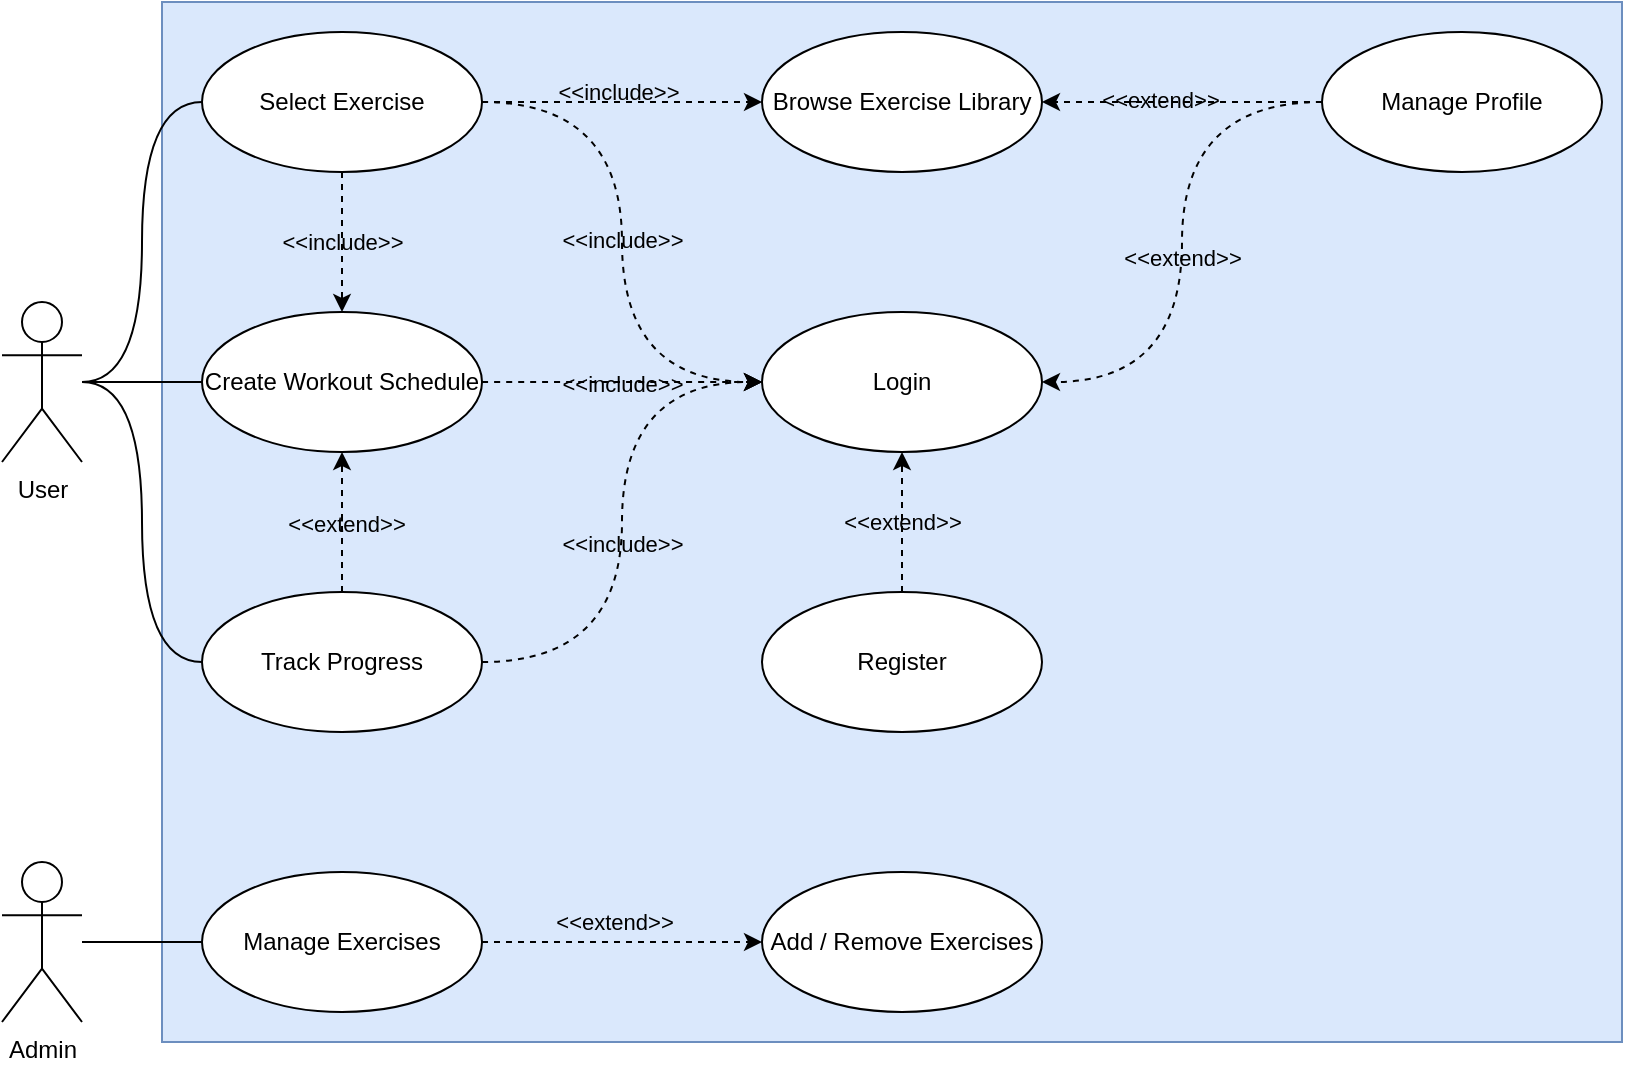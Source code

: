<mxfile version="21.3.7" type="google" pages="3">
  <diagram id="CxrEw5CeXJj6FuIE_ItT" name="use case diagram">
    <mxGraphModel grid="1" page="1" gridSize="10" guides="1" tooltips="1" connect="1" arrows="1" fold="1" pageScale="1" pageWidth="827" pageHeight="1169" math="0" shadow="0">
      <root>
        <mxCell id="0" />
        <mxCell id="1" parent="0" />
        <mxCell id="M716BsQujXX-OiF4qVIL-41" value="" style="rounded=0;whiteSpace=wrap;html=1;fillColor=#dae8fc;strokeColor=#6c8ebf;" vertex="1" parent="1">
          <mxGeometry x="97" width="730" height="520" as="geometry" />
        </mxCell>
        <mxCell id="RAH-sgsHDoky7zFeJkkA-1" style="edgeStyle=orthogonalEdgeStyle;rounded=0;orthogonalLoop=1;jettySize=auto;html=1;endArrow=none;endFill=0;" edge="1" parent="1" source="F2vMQ4She6ghm0n6OqQ2-2" target="kA4RTOul_W9LrJmNZBsp-12">
          <mxGeometry relative="1" as="geometry" />
        </mxCell>
        <mxCell id="UNK-QED7Keh-A_wFmKRt-12" style="edgeStyle=orthogonalEdgeStyle;orthogonalLoop=1;jettySize=auto;html=1;entryX=0;entryY=0.5;entryDx=0;entryDy=0;curved=1;endArrow=none;endFill=0;" edge="1" parent="1" source="F2vMQ4She6ghm0n6OqQ2-2" target="kA4RTOul_W9LrJmNZBsp-13">
          <mxGeometry relative="1" as="geometry" />
        </mxCell>
        <mxCell id="M716BsQujXX-OiF4qVIL-1" style="edgeStyle=orthogonalEdgeStyle;orthogonalLoop=1;jettySize=auto;html=1;entryX=0;entryY=0.5;entryDx=0;entryDy=0;curved=1;endArrow=none;endFill=0;" edge="1" parent="1" source="F2vMQ4She6ghm0n6OqQ2-2" target="kA4RTOul_W9LrJmNZBsp-11">
          <mxGeometry relative="1" as="geometry" />
        </mxCell>
        <mxCell id="F2vMQ4She6ghm0n6OqQ2-2" value="User" style="shape=umlActor;verticalLabelPosition=bottom;verticalAlign=top;html=1;outlineConnect=0;" vertex="1" parent="1">
          <mxGeometry x="17" y="150" width="40" height="80" as="geometry" />
        </mxCell>
        <mxCell id="kA4RTOul_W9LrJmNZBsp-17" style="edgeStyle=orthogonalEdgeStyle;rounded=0;orthogonalLoop=1;jettySize=auto;html=1;endArrow=none;endFill=0;" edge="1" parent="1" source="F2vMQ4She6ghm0n6OqQ2-4" target="kA4RTOul_W9LrJmNZBsp-14">
          <mxGeometry relative="1" as="geometry" />
        </mxCell>
        <mxCell id="F2vMQ4She6ghm0n6OqQ2-4" value="Admin" style="shape=umlActor;verticalLabelPosition=bottom;verticalAlign=top;html=1;outlineConnect=0;" vertex="1" parent="1">
          <mxGeometry x="17" y="430" width="40" height="80" as="geometry" />
        </mxCell>
        <mxCell id="F2vMQ4She6ghm0n6OqQ2-6" value="Login" style="ellipse;whiteSpace=wrap;html=1;" vertex="1" parent="1">
          <mxGeometry x="397" y="155" width="140" height="70" as="geometry" />
        </mxCell>
        <mxCell id="M716BsQujXX-OiF4qVIL-31" value="&amp;lt;&amp;lt;extend&amp;gt;&amp;gt;" style="edgeStyle=orthogonalEdgeStyle;rounded=0;orthogonalLoop=1;jettySize=auto;html=1;entryX=0.5;entryY=1;entryDx=0;entryDy=0;dashed=1;labelBackgroundColor=none;" edge="1" parent="1" source="kA4RTOul_W9LrJmNZBsp-3" target="F2vMQ4She6ghm0n6OqQ2-6">
          <mxGeometry x="0.008" relative="1" as="geometry">
            <mxPoint as="offset" />
          </mxGeometry>
        </mxCell>
        <mxCell id="kA4RTOul_W9LrJmNZBsp-3" value="Register" style="ellipse;whiteSpace=wrap;html=1;" vertex="1" parent="1">
          <mxGeometry x="397" y="295" width="140" height="70" as="geometry" />
        </mxCell>
        <mxCell id="kA4RTOul_W9LrJmNZBsp-9" value="Browse Exercise Library" style="ellipse;whiteSpace=wrap;html=1;" vertex="1" parent="1">
          <mxGeometry x="397" y="15" width="140" height="70" as="geometry" />
        </mxCell>
        <mxCell id="M716BsQujXX-OiF4qVIL-32" style="edgeStyle=orthogonalEdgeStyle;orthogonalLoop=1;jettySize=auto;html=1;entryX=1;entryY=0.5;entryDx=0;entryDy=0;strokeColor=none;curved=1;dashed=1;" edge="1" parent="1" source="kA4RTOul_W9LrJmNZBsp-10" target="F2vMQ4She6ghm0n6OqQ2-6">
          <mxGeometry relative="1" as="geometry" />
        </mxCell>
        <mxCell id="M716BsQujXX-OiF4qVIL-33" style="edgeStyle=orthogonalEdgeStyle;orthogonalLoop=1;jettySize=auto;html=1;entryX=1;entryY=0.5;entryDx=0;entryDy=0;curved=1;dashed=1;" edge="1" parent="1" source="kA4RTOul_W9LrJmNZBsp-10" target="F2vMQ4She6ghm0n6OqQ2-6">
          <mxGeometry relative="1" as="geometry" />
        </mxCell>
        <mxCell id="M716BsQujXX-OiF4qVIL-34" value="&amp;lt;&amp;lt;extend&amp;gt;&amp;gt;" style="edgeLabel;html=1;align=center;verticalAlign=middle;resizable=0;points=[];labelBackgroundColor=none;" connectable="0" vertex="1" parent="M716BsQujXX-OiF4qVIL-33">
          <mxGeometry x="0.052" relative="1" as="geometry">
            <mxPoint as="offset" />
          </mxGeometry>
        </mxCell>
        <mxCell id="M716BsQujXX-OiF4qVIL-35" style="edgeStyle=orthogonalEdgeStyle;rounded=0;orthogonalLoop=1;jettySize=auto;html=1;entryX=1;entryY=0.5;entryDx=0;entryDy=0;dashed=1;" edge="1" parent="1" source="kA4RTOul_W9LrJmNZBsp-10" target="kA4RTOul_W9LrJmNZBsp-9">
          <mxGeometry relative="1" as="geometry" />
        </mxCell>
        <mxCell id="M716BsQujXX-OiF4qVIL-36" value="&amp;lt;&amp;lt;extend&amp;gt;&amp;gt;" style="edgeLabel;html=1;align=center;verticalAlign=middle;resizable=0;points=[];labelBackgroundColor=none;" connectable="0" vertex="1" parent="M716BsQujXX-OiF4qVIL-35">
          <mxGeometry x="0.155" y="-1" relative="1" as="geometry">
            <mxPoint as="offset" />
          </mxGeometry>
        </mxCell>
        <mxCell id="kA4RTOul_W9LrJmNZBsp-10" value="Manage Profile" style="ellipse;whiteSpace=wrap;html=1;" vertex="1" parent="1">
          <mxGeometry x="677" y="15" width="140" height="70" as="geometry" />
        </mxCell>
        <mxCell id="M716BsQujXX-OiF4qVIL-9" style="edgeStyle=orthogonalEdgeStyle;rounded=0;orthogonalLoop=1;jettySize=auto;html=1;entryX=0;entryY=0.5;entryDx=0;entryDy=0;dashed=1;" edge="1" parent="1" source="kA4RTOul_W9LrJmNZBsp-11" target="kA4RTOul_W9LrJmNZBsp-9">
          <mxGeometry relative="1" as="geometry" />
        </mxCell>
        <mxCell id="M716BsQujXX-OiF4qVIL-10" value="&amp;lt;&amp;lt;include&amp;gt;&amp;gt;" style="edgeLabel;html=1;align=center;verticalAlign=middle;resizable=0;points=[];labelBackgroundColor=none;" connectable="0" vertex="1" parent="M716BsQujXX-OiF4qVIL-9">
          <mxGeometry x="-0.037" y="5" relative="1" as="geometry">
            <mxPoint as="offset" />
          </mxGeometry>
        </mxCell>
        <mxCell id="M716BsQujXX-OiF4qVIL-25" style="edgeStyle=orthogonalEdgeStyle;orthogonalLoop=1;jettySize=auto;html=1;entryX=0;entryY=0.5;entryDx=0;entryDy=0;dashed=1;curved=1;" edge="1" parent="1" source="kA4RTOul_W9LrJmNZBsp-11" target="F2vMQ4She6ghm0n6OqQ2-6">
          <mxGeometry relative="1" as="geometry" />
        </mxCell>
        <mxCell id="M716BsQujXX-OiF4qVIL-30" value="&amp;lt;&amp;lt;include&amp;gt;&amp;gt;" style="edgeLabel;html=1;align=center;verticalAlign=middle;resizable=0;points=[];labelBackgroundColor=none;" connectable="0" vertex="1" parent="M716BsQujXX-OiF4qVIL-25">
          <mxGeometry x="-0.007" relative="1" as="geometry">
            <mxPoint as="offset" />
          </mxGeometry>
        </mxCell>
        <mxCell id="M716BsQujXX-OiF4qVIL-37" value="&amp;lt;&amp;lt;include&amp;gt;&amp;gt;" style="edgeStyle=orthogonalEdgeStyle;rounded=0;orthogonalLoop=1;jettySize=auto;html=1;entryX=0.5;entryY=0;entryDx=0;entryDy=0;dashed=1;labelBackgroundColor=none;" edge="1" parent="1" source="kA4RTOul_W9LrJmNZBsp-11" target="kA4RTOul_W9LrJmNZBsp-12">
          <mxGeometry relative="1" as="geometry" />
        </mxCell>
        <mxCell id="kA4RTOul_W9LrJmNZBsp-11" value="Select Exercise" style="ellipse;whiteSpace=wrap;html=1;" vertex="1" parent="1">
          <mxGeometry x="117" y="15" width="140" height="70" as="geometry" />
        </mxCell>
        <mxCell id="M716BsQujXX-OiF4qVIL-26" value="&amp;lt;&amp;lt;include&amp;gt;&amp;gt;" style="edgeStyle=orthogonalEdgeStyle;orthogonalLoop=1;jettySize=auto;html=1;dashed=1;curved=1;labelBackgroundColor=none;" edge="1" parent="1" source="kA4RTOul_W9LrJmNZBsp-12">
          <mxGeometry relative="1" as="geometry">
            <mxPoint x="397" y="190" as="targetPoint" />
          </mxGeometry>
        </mxCell>
        <mxCell id="kA4RTOul_W9LrJmNZBsp-12" value="Create Workout Schedule" style="ellipse;whiteSpace=wrap;html=1;" vertex="1" parent="1">
          <mxGeometry x="117" y="155" width="140" height="70" as="geometry" />
        </mxCell>
        <mxCell id="RAH-sgsHDoky7zFeJkkA-10" style="edgeStyle=orthogonalEdgeStyle;rounded=0;orthogonalLoop=1;jettySize=auto;html=1;entryX=0.5;entryY=1;entryDx=0;entryDy=0;dashed=1;" edge="1" parent="1" source="kA4RTOul_W9LrJmNZBsp-13" target="kA4RTOul_W9LrJmNZBsp-12">
          <mxGeometry relative="1" as="geometry" />
        </mxCell>
        <mxCell id="RAH-sgsHDoky7zFeJkkA-12" value="&amp;lt;&amp;lt;extend&amp;gt;&amp;gt;" style="edgeLabel;html=1;align=center;verticalAlign=middle;resizable=0;points=[];labelBackgroundColor=none;" connectable="0" vertex="1" parent="RAH-sgsHDoky7zFeJkkA-10">
          <mxGeometry x="-0.014" y="-2" relative="1" as="geometry">
            <mxPoint as="offset" />
          </mxGeometry>
        </mxCell>
        <mxCell id="M716BsQujXX-OiF4qVIL-28" style="edgeStyle=orthogonalEdgeStyle;orthogonalLoop=1;jettySize=auto;html=1;entryX=0;entryY=0.5;entryDx=0;entryDy=0;curved=1;dashed=1;" edge="1" parent="1" source="kA4RTOul_W9LrJmNZBsp-13" target="F2vMQ4She6ghm0n6OqQ2-6">
          <mxGeometry relative="1" as="geometry" />
        </mxCell>
        <mxCell id="M716BsQujXX-OiF4qVIL-29" value="&amp;lt;&amp;lt;include&amp;gt;&amp;gt;" style="edgeLabel;html=1;align=center;verticalAlign=middle;resizable=0;points=[];labelBackgroundColor=none;" connectable="0" vertex="1" parent="M716BsQujXX-OiF4qVIL-28">
          <mxGeometry x="-0.077" relative="1" as="geometry">
            <mxPoint as="offset" />
          </mxGeometry>
        </mxCell>
        <mxCell id="kA4RTOul_W9LrJmNZBsp-13" value="Track Progress" style="ellipse;whiteSpace=wrap;html=1;" vertex="1" parent="1">
          <mxGeometry x="117" y="295" width="140" height="70" as="geometry" />
        </mxCell>
        <mxCell id="M716BsQujXX-OiF4qVIL-44" style="edgeStyle=orthogonalEdgeStyle;rounded=0;orthogonalLoop=1;jettySize=auto;html=1;entryX=0;entryY=0.5;entryDx=0;entryDy=0;dashed=1;" edge="1" parent="1" source="kA4RTOul_W9LrJmNZBsp-14" target="M716BsQujXX-OiF4qVIL-43">
          <mxGeometry relative="1" as="geometry" />
        </mxCell>
        <mxCell id="M716BsQujXX-OiF4qVIL-45" value="&amp;lt;&amp;lt;extend&amp;gt;&amp;gt;" style="edgeLabel;html=1;align=center;verticalAlign=middle;resizable=0;points=[];labelBackgroundColor=none;" connectable="0" vertex="1" parent="M716BsQujXX-OiF4qVIL-44">
          <mxGeometry x="-0.054" y="3" relative="1" as="geometry">
            <mxPoint y="-7" as="offset" />
          </mxGeometry>
        </mxCell>
        <mxCell id="kA4RTOul_W9LrJmNZBsp-14" value="Manage Exercises" style="ellipse;whiteSpace=wrap;html=1;" vertex="1" parent="1">
          <mxGeometry x="117" y="435" width="140" height="70" as="geometry" />
        </mxCell>
        <mxCell id="M716BsQujXX-OiF4qVIL-43" value="Add / Remove Exercises" style="ellipse;whiteSpace=wrap;html=1;" vertex="1" parent="1">
          <mxGeometry x="397" y="435" width="140" height="70" as="geometry" />
        </mxCell>
      </root>
    </mxGraphModel>
  </diagram>
  <diagram id="Dw3sAAQ0t-u_fV093gDE" name="data flow diagram">
    <mxGraphModel grid="1" page="1" gridSize="10" guides="1" tooltips="1" connect="1" arrows="1" fold="1" pageScale="1" pageWidth="827" pageHeight="1169" math="0" shadow="0">
      <root>
        <mxCell id="0" />
        <mxCell id="1" parent="0" />
        <mxCell id="2fn9__JT8JXYO__qIyn4-1" value="USER" style="rounded=0;whiteSpace=wrap;html=1;" vertex="1" parent="1">
          <mxGeometry x="10" y="340" width="120" height="60" as="geometry" />
        </mxCell>
        <mxCell id="2fn9__JT8JXYO__qIyn4-2" value="Data store" style="html=1;dashed=0;whiteSpace=wrap;shape=partialRectangle;right=0;left=0;" vertex="1" parent="1">
          <mxGeometry x="10" y="430" width="120" height="40" as="geometry" />
        </mxCell>
        <mxCell id="2fn9__JT8JXYO__qIyn4-4" value="Process" style="ellipse;whiteSpace=wrap;html=1;aspect=fixed;" vertex="1" parent="1">
          <mxGeometry x="25" y="230" width="90" height="90" as="geometry" />
        </mxCell>
        <mxCell id="2fn9__JT8JXYO__qIyn4-18" style="edgeStyle=orthogonalEdgeStyle;orthogonalLoop=1;jettySize=auto;html=1;entryX=0.5;entryY=1;entryDx=0;entryDy=0;curved=1;" edge="1" parent="1" source="2fn9__JT8JXYO__qIyn4-6" target="2fn9__JT8JXYO__qIyn4-9">
          <mxGeometry relative="1" as="geometry" />
        </mxCell>
        <mxCell id="-XYsWRkFSbyvSpVq7kLC-2" value="Exercise information" style="edgeLabel;html=1;align=center;verticalAlign=middle;resizable=0;points=[];" connectable="0" vertex="1" parent="2fn9__JT8JXYO__qIyn4-18">
          <mxGeometry x="0.569" y="-9" relative="1" as="geometry">
            <mxPoint y="-10" as="offset" />
          </mxGeometry>
        </mxCell>
        <mxCell id="2fn9__JT8JXYO__qIyn4-19" style="edgeStyle=orthogonalEdgeStyle;orthogonalLoop=1;jettySize=auto;html=1;entryX=1;entryY=0.5;entryDx=0;entryDy=0;curved=1;" edge="1" parent="1" source="2fn9__JT8JXYO__qIyn4-6" target="2fn9__JT8JXYO__qIyn4-10">
          <mxGeometry relative="1" as="geometry" />
        </mxCell>
        <mxCell id="-XYsWRkFSbyvSpVq7kLC-3" value="Exercises selected" style="edgeLabel;html=1;align=center;verticalAlign=middle;resizable=0;points=[];" connectable="0" vertex="1" parent="2fn9__JT8JXYO__qIyn4-19">
          <mxGeometry x="0.536" y="2" relative="1" as="geometry">
            <mxPoint as="offset" />
          </mxGeometry>
        </mxCell>
        <mxCell id="2fn9__JT8JXYO__qIyn4-6" value="Exercise Library" style="html=1;dashed=0;whiteSpace=wrap;shape=partialRectangle;right=0;left=0;" vertex="1" parent="1">
          <mxGeometry x="640" y="470" width="120" height="40" as="geometry" />
        </mxCell>
        <mxCell id="2fn9__JT8JXYO__qIyn4-23" style="edgeStyle=orthogonalEdgeStyle;orthogonalLoop=1;jettySize=auto;html=1;entryX=0.5;entryY=0;entryDx=0;entryDy=0;curved=1;" edge="1" parent="1" source="2fn9__JT8JXYO__qIyn4-8" target="2fn9__JT8JXYO__qIyn4-9">
          <mxGeometry relative="1" as="geometry" />
        </mxCell>
        <mxCell id="crRHMwXcOyqki_1KfOWe-3" value="Enter progress data" style="edgeLabel;html=1;align=center;verticalAlign=middle;resizable=0;points=[];" connectable="0" vertex="1" parent="2fn9__JT8JXYO__qIyn4-23">
          <mxGeometry x="-0.239" y="-1" relative="1" as="geometry">
            <mxPoint as="offset" />
          </mxGeometry>
        </mxCell>
        <mxCell id="2fn9__JT8JXYO__qIyn4-26" style="edgeStyle=orthogonalEdgeStyle;orthogonalLoop=1;jettySize=auto;html=1;entryX=0;entryY=0.5;entryDx=0;entryDy=0;curved=1;" edge="1" parent="1" source="2fn9__JT8JXYO__qIyn4-8" target="2fn9__JT8JXYO__qIyn4-24">
          <mxGeometry relative="1" as="geometry" />
        </mxCell>
        <mxCell id="crRHMwXcOyqki_1KfOWe-4" value="Progress data&amp;nbsp;" style="edgeLabel;html=1;align=center;verticalAlign=middle;resizable=0;points=[];" connectable="0" vertex="1" parent="2fn9__JT8JXYO__qIyn4-26">
          <mxGeometry x="-0.086" y="1" relative="1" as="geometry">
            <mxPoint as="offset" />
          </mxGeometry>
        </mxCell>
        <mxCell id="2fn9__JT8JXYO__qIyn4-8" value="Progress Data" style="html=1;dashed=0;whiteSpace=wrap;shape=partialRectangle;right=0;left=0;" vertex="1" parent="1">
          <mxGeometry x="435" y="65" width="120" height="40" as="geometry" />
        </mxCell>
        <mxCell id="2fn9__JT8JXYO__qIyn4-16" style="edgeStyle=orthogonalEdgeStyle;orthogonalLoop=1;jettySize=auto;html=1;entryX=0;entryY=0.5;entryDx=0;entryDy=0;curved=1;" edge="1" parent="1" source="2fn9__JT8JXYO__qIyn4-9" target="2fn9__JT8JXYO__qIyn4-11">
          <mxGeometry relative="1" as="geometry" />
        </mxCell>
        <mxCell id="p0gtTwboL1aX1SnAN9bp-1" value="List of exercises" style="edgeLabel;html=1;align=center;verticalAlign=middle;resizable=0;points=[];" connectable="0" vertex="1" parent="2fn9__JT8JXYO__qIyn4-16">
          <mxGeometry x="-0.296" relative="1" as="geometry">
            <mxPoint as="offset" />
          </mxGeometry>
        </mxCell>
        <mxCell id="2fn9__JT8JXYO__qIyn4-22" style="edgeStyle=orthogonalEdgeStyle;orthogonalLoop=1;jettySize=auto;html=1;entryX=1;entryY=0.5;entryDx=0;entryDy=0;curved=1;" edge="1" parent="1" source="2fn9__JT8JXYO__qIyn4-9" target="2fn9__JT8JXYO__qIyn4-12">
          <mxGeometry relative="1" as="geometry" />
        </mxCell>
        <mxCell id="-XYsWRkFSbyvSpVq7kLC-6" value="Progress information" style="edgeLabel;html=1;align=center;verticalAlign=middle;resizable=0;points=[];" connectable="0" vertex="1" parent="2fn9__JT8JXYO__qIyn4-22">
          <mxGeometry x="0.017" y="-3" relative="1" as="geometry">
            <mxPoint as="offset" />
          </mxGeometry>
        </mxCell>
        <mxCell id="2fn9__JT8JXYO__qIyn4-9" value="USER" style="rounded=0;whiteSpace=wrap;html=1;" vertex="1" parent="1">
          <mxGeometry x="440" y="260" width="110" height="50" as="geometry" />
        </mxCell>
        <mxCell id="2fn9__JT8JXYO__qIyn4-20" style="edgeStyle=orthogonalEdgeStyle;orthogonalLoop=1;jettySize=auto;html=1;entryX=0.5;entryY=1;entryDx=0;entryDy=0;curved=1;" edge="1" parent="1" source="2fn9__JT8JXYO__qIyn4-10" target="2fn9__JT8JXYO__qIyn4-12">
          <mxGeometry relative="1" as="geometry" />
        </mxCell>
        <mxCell id="-XYsWRkFSbyvSpVq7kLC-4" value="Workout schedule" style="edgeLabel;html=1;align=center;verticalAlign=middle;resizable=0;points=[];" connectable="0" vertex="1" parent="2fn9__JT8JXYO__qIyn4-20">
          <mxGeometry x="0.056" y="-6" relative="1" as="geometry">
            <mxPoint as="offset" />
          </mxGeometry>
        </mxCell>
        <mxCell id="2fn9__JT8JXYO__qIyn4-10" value="Create workout schedule" style="ellipse;whiteSpace=wrap;html=1;aspect=fixed;" vertex="1" parent="1">
          <mxGeometry x="240" y="380" width="90" height="90" as="geometry" />
        </mxCell>
        <mxCell id="2fn9__JT8JXYO__qIyn4-17" style="edgeStyle=orthogonalEdgeStyle;orthogonalLoop=1;jettySize=auto;html=1;entryX=0.5;entryY=0;entryDx=0;entryDy=0;curved=1;" edge="1" parent="1" source="2fn9__JT8JXYO__qIyn4-11" target="2fn9__JT8JXYO__qIyn4-6">
          <mxGeometry relative="1" as="geometry" />
        </mxCell>
        <mxCell id="-XYsWRkFSbyvSpVq7kLC-1" value="Exercise list" style="edgeLabel;html=1;align=center;verticalAlign=middle;resizable=0;points=[];" connectable="0" vertex="1" parent="2fn9__JT8JXYO__qIyn4-17">
          <mxGeometry x="0.263" y="14" relative="1" as="geometry">
            <mxPoint as="offset" />
          </mxGeometry>
        </mxCell>
        <mxCell id="2fn9__JT8JXYO__qIyn4-11" value="Browse exercise library" style="ellipse;whiteSpace=wrap;html=1;aspect=fixed;" vertex="1" parent="1">
          <mxGeometry x="800" y="240" width="90" height="90" as="geometry" />
        </mxCell>
        <mxCell id="2fn9__JT8JXYO__qIyn4-21" style="edgeStyle=orthogonalEdgeStyle;orthogonalLoop=1;jettySize=auto;html=1;entryX=0;entryY=0.5;entryDx=0;entryDy=0;curved=1;" edge="1" parent="1" source="2fn9__JT8JXYO__qIyn4-12" target="2fn9__JT8JXYO__qIyn4-8">
          <mxGeometry relative="1" as="geometry" />
        </mxCell>
        <mxCell id="-XYsWRkFSbyvSpVq7kLC-5" value="User exercise progress" style="edgeLabel;html=1;align=center;verticalAlign=middle;resizable=0;points=[];" connectable="0" vertex="1" parent="2fn9__JT8JXYO__qIyn4-21">
          <mxGeometry x="-0.068" y="3" relative="1" as="geometry">
            <mxPoint x="1" as="offset" />
          </mxGeometry>
        </mxCell>
        <mxCell id="2fn9__JT8JXYO__qIyn4-12" value="Track progress" style="ellipse;whiteSpace=wrap;html=1;aspect=fixed;" vertex="1" parent="1">
          <mxGeometry x="210" y="140" width="90" height="90" as="geometry" />
        </mxCell>
        <mxCell id="2fn9__JT8JXYO__qIyn4-27" style="edgeStyle=orthogonalEdgeStyle;orthogonalLoop=1;jettySize=auto;html=1;entryX=0.5;entryY=0;entryDx=0;entryDy=0;curved=1;" edge="1" parent="1" source="2fn9__JT8JXYO__qIyn4-24" target="2fn9__JT8JXYO__qIyn4-25">
          <mxGeometry relative="1" as="geometry" />
        </mxCell>
        <mxCell id="2fn9__JT8JXYO__qIyn4-28" style="edgeStyle=orthogonalEdgeStyle;orthogonalLoop=1;jettySize=auto;html=1;curved=1;" edge="1" parent="1" source="2fn9__JT8JXYO__qIyn4-24" target="2fn9__JT8JXYO__qIyn4-11">
          <mxGeometry relative="1" as="geometry" />
        </mxCell>
        <mxCell id="crRHMwXcOyqki_1KfOWe-6" value="View exercise list" style="edgeLabel;html=1;align=center;verticalAlign=middle;resizable=0;points=[];" connectable="0" vertex="1" parent="2fn9__JT8JXYO__qIyn4-28">
          <mxGeometry y="-2" relative="1" as="geometry">
            <mxPoint as="offset" />
          </mxGeometry>
        </mxCell>
        <mxCell id="2fn9__JT8JXYO__qIyn4-24" value="Manage profile" style="ellipse;whiteSpace=wrap;html=1;aspect=fixed;" vertex="1" parent="1">
          <mxGeometry x="730" y="40" width="90" height="90" as="geometry" />
        </mxCell>
        <mxCell id="2fn9__JT8JXYO__qIyn4-29" style="edgeStyle=orthogonalEdgeStyle;orthogonalLoop=1;jettySize=auto;html=1;curved=1;" edge="1" parent="1" source="2fn9__JT8JXYO__qIyn4-25" target="2fn9__JT8JXYO__qIyn4-9">
          <mxGeometry relative="1" as="geometry" />
        </mxCell>
        <mxCell id="crRHMwXcOyqki_1KfOWe-2" value="View account information" style="edgeLabel;html=1;align=center;verticalAlign=middle;resizable=0;points=[];" connectable="0" vertex="1" parent="2fn9__JT8JXYO__qIyn4-29">
          <mxGeometry x="-0.241" y="7" relative="1" as="geometry">
            <mxPoint x="5" y="-7" as="offset" />
          </mxGeometry>
        </mxCell>
        <mxCell id="2fn9__JT8JXYO__qIyn4-25" value="Account information" style="html=1;dashed=0;whiteSpace=wrap;shape=partialRectangle;right=0;left=0;" vertex="1" parent="1">
          <mxGeometry x="630" y="180" width="120" height="40" as="geometry" />
        </mxCell>
      </root>
    </mxGraphModel>
  </diagram>
  <diagram id="F4jxEoPs4-hUo0Sh8O5B" name="context diagram">
    <mxGraphModel grid="1" page="1" gridSize="10" guides="1" tooltips="1" connect="1" arrows="1" fold="1" pageScale="1" pageWidth="827" pageHeight="1169" math="0" shadow="0">
      <root>
        <mxCell id="0" />
        <mxCell id="1" parent="0" />
        <mxCell id="A3DDSMCns82HFJ5t5W0e-3" value="Exercise history" style="edgeStyle=orthogonalEdgeStyle;orthogonalLoop=1;jettySize=auto;html=1;entryX=0;entryY=0.25;entryDx=0;entryDy=0;curved=1;endArrow=classic;endFill=1;exitX=0;exitY=0.5;exitDx=0;exitDy=0;" edge="1" parent="1" source="A3DDSMCns82HFJ5t5W0e-1" target="A3DDSMCns82HFJ5t5W0e-2">
          <mxGeometry x="-0.058" y="22" relative="1" as="geometry">
            <mxPoint as="offset" />
          </mxGeometry>
        </mxCell>
        <mxCell id="A3DDSMCns82HFJ5t5W0e-4" style="edgeStyle=orthogonalEdgeStyle;orthogonalLoop=1;jettySize=auto;html=1;entryX=1;entryY=0.25;entryDx=0;entryDy=0;curved=1;endArrow=classic;endFill=1;exitX=1;exitY=0.5;exitDx=0;exitDy=0;" edge="1" parent="1" source="A3DDSMCns82HFJ5t5W0e-1" target="A3DDSMCns82HFJ5t5W0e-2">
          <mxGeometry relative="1" as="geometry" />
        </mxCell>
        <mxCell id="A3DDSMCns82HFJ5t5W0e-5" value="Exercise list" style="edgeLabel;html=1;align=center;verticalAlign=middle;resizable=0;points=[];" connectable="0" vertex="1" parent="A3DDSMCns82HFJ5t5W0e-4">
          <mxGeometry x="-0.197" relative="1" as="geometry">
            <mxPoint as="offset" />
          </mxGeometry>
        </mxCell>
        <mxCell id="A3DDSMCns82HFJ5t5W0e-7" style="edgeStyle=orthogonalEdgeStyle;orthogonalLoop=1;jettySize=auto;html=1;entryX=0.5;entryY=0;entryDx=0;entryDy=0;curved=1;endArrow=classic;endFill=1;" edge="1" parent="1" source="A3DDSMCns82HFJ5t5W0e-1" target="A3DDSMCns82HFJ5t5W0e-2">
          <mxGeometry relative="1" as="geometry" />
        </mxCell>
        <mxCell id="Hl2qGGmNVgAFzoiOjVl--2" value="Progress information" style="edgeLabel;html=1;align=center;verticalAlign=middle;resizable=0;points=[];" connectable="0" vertex="1" parent="A3DDSMCns82HFJ5t5W0e-7">
          <mxGeometry x="0.186" relative="1" as="geometry">
            <mxPoint as="offset" />
          </mxGeometry>
        </mxCell>
        <mxCell id="Hl2qGGmNVgAFzoiOjVl--3" style="edgeStyle=orthogonalEdgeStyle;orthogonalLoop=1;jettySize=auto;html=1;entryX=0;entryY=0.75;entryDx=0;entryDy=0;curved=1;exitX=0;exitY=0.5;exitDx=0;exitDy=0;" edge="1" parent="1" source="A3DDSMCns82HFJ5t5W0e-1" target="A3DDSMCns82HFJ5t5W0e-2">
          <mxGeometry relative="1" as="geometry">
            <mxPoint x="200" y="270" as="sourcePoint" />
            <Array as="points">
              <mxPoint x="290" y="248" />
              <mxPoint x="290" y="568" />
            </Array>
          </mxGeometry>
        </mxCell>
        <mxCell id="Hl2qGGmNVgAFzoiOjVl--4" value="Workout start/stop" style="edgeLabel;html=1;align=center;verticalAlign=middle;resizable=0;points=[];" connectable="0" vertex="1" parent="Hl2qGGmNVgAFzoiOjVl--3">
          <mxGeometry x="0.151" y="-1" relative="1" as="geometry">
            <mxPoint x="-19" as="offset" />
          </mxGeometry>
        </mxCell>
        <mxCell id="65EA8jeZrCPXttqJG2nO-1" style="edgeStyle=orthogonalEdgeStyle;orthogonalLoop=1;jettySize=auto;html=1;entryX=1;entryY=0.75;entryDx=0;entryDy=0;curved=1;" edge="1" parent="1" source="A3DDSMCns82HFJ5t5W0e-1" target="A3DDSMCns82HFJ5t5W0e-2">
          <mxGeometry relative="1" as="geometry">
            <Array as="points">
              <mxPoint x="510" y="248" />
              <mxPoint x="510" y="568" />
            </Array>
          </mxGeometry>
        </mxCell>
        <mxCell id="65EA8jeZrCPXttqJG2nO-2" value="Workout information" style="edgeLabel;html=1;align=center;verticalAlign=middle;resizable=0;points=[];" connectable="0" vertex="1" parent="65EA8jeZrCPXttqJG2nO-1">
          <mxGeometry x="0.168" relative="1" as="geometry">
            <mxPoint x="20" as="offset" />
          </mxGeometry>
        </mxCell>
        <mxCell id="A3DDSMCns82HFJ5t5W0e-1" value="Workout planner" style="ellipse;whiteSpace=wrap;html=1;aspect=fixed;" vertex="1" parent="1">
          <mxGeometry x="348" y="196" width="104" height="104" as="geometry" />
        </mxCell>
        <mxCell id="A3DDSMCns82HFJ5t5W0e-2" value="User" style="rounded=0;whiteSpace=wrap;html=1;" vertex="1" parent="1">
          <mxGeometry x="352" y="530" width="100" height="50" as="geometry" />
        </mxCell>
      </root>
    </mxGraphModel>
  </diagram>
</mxfile>
